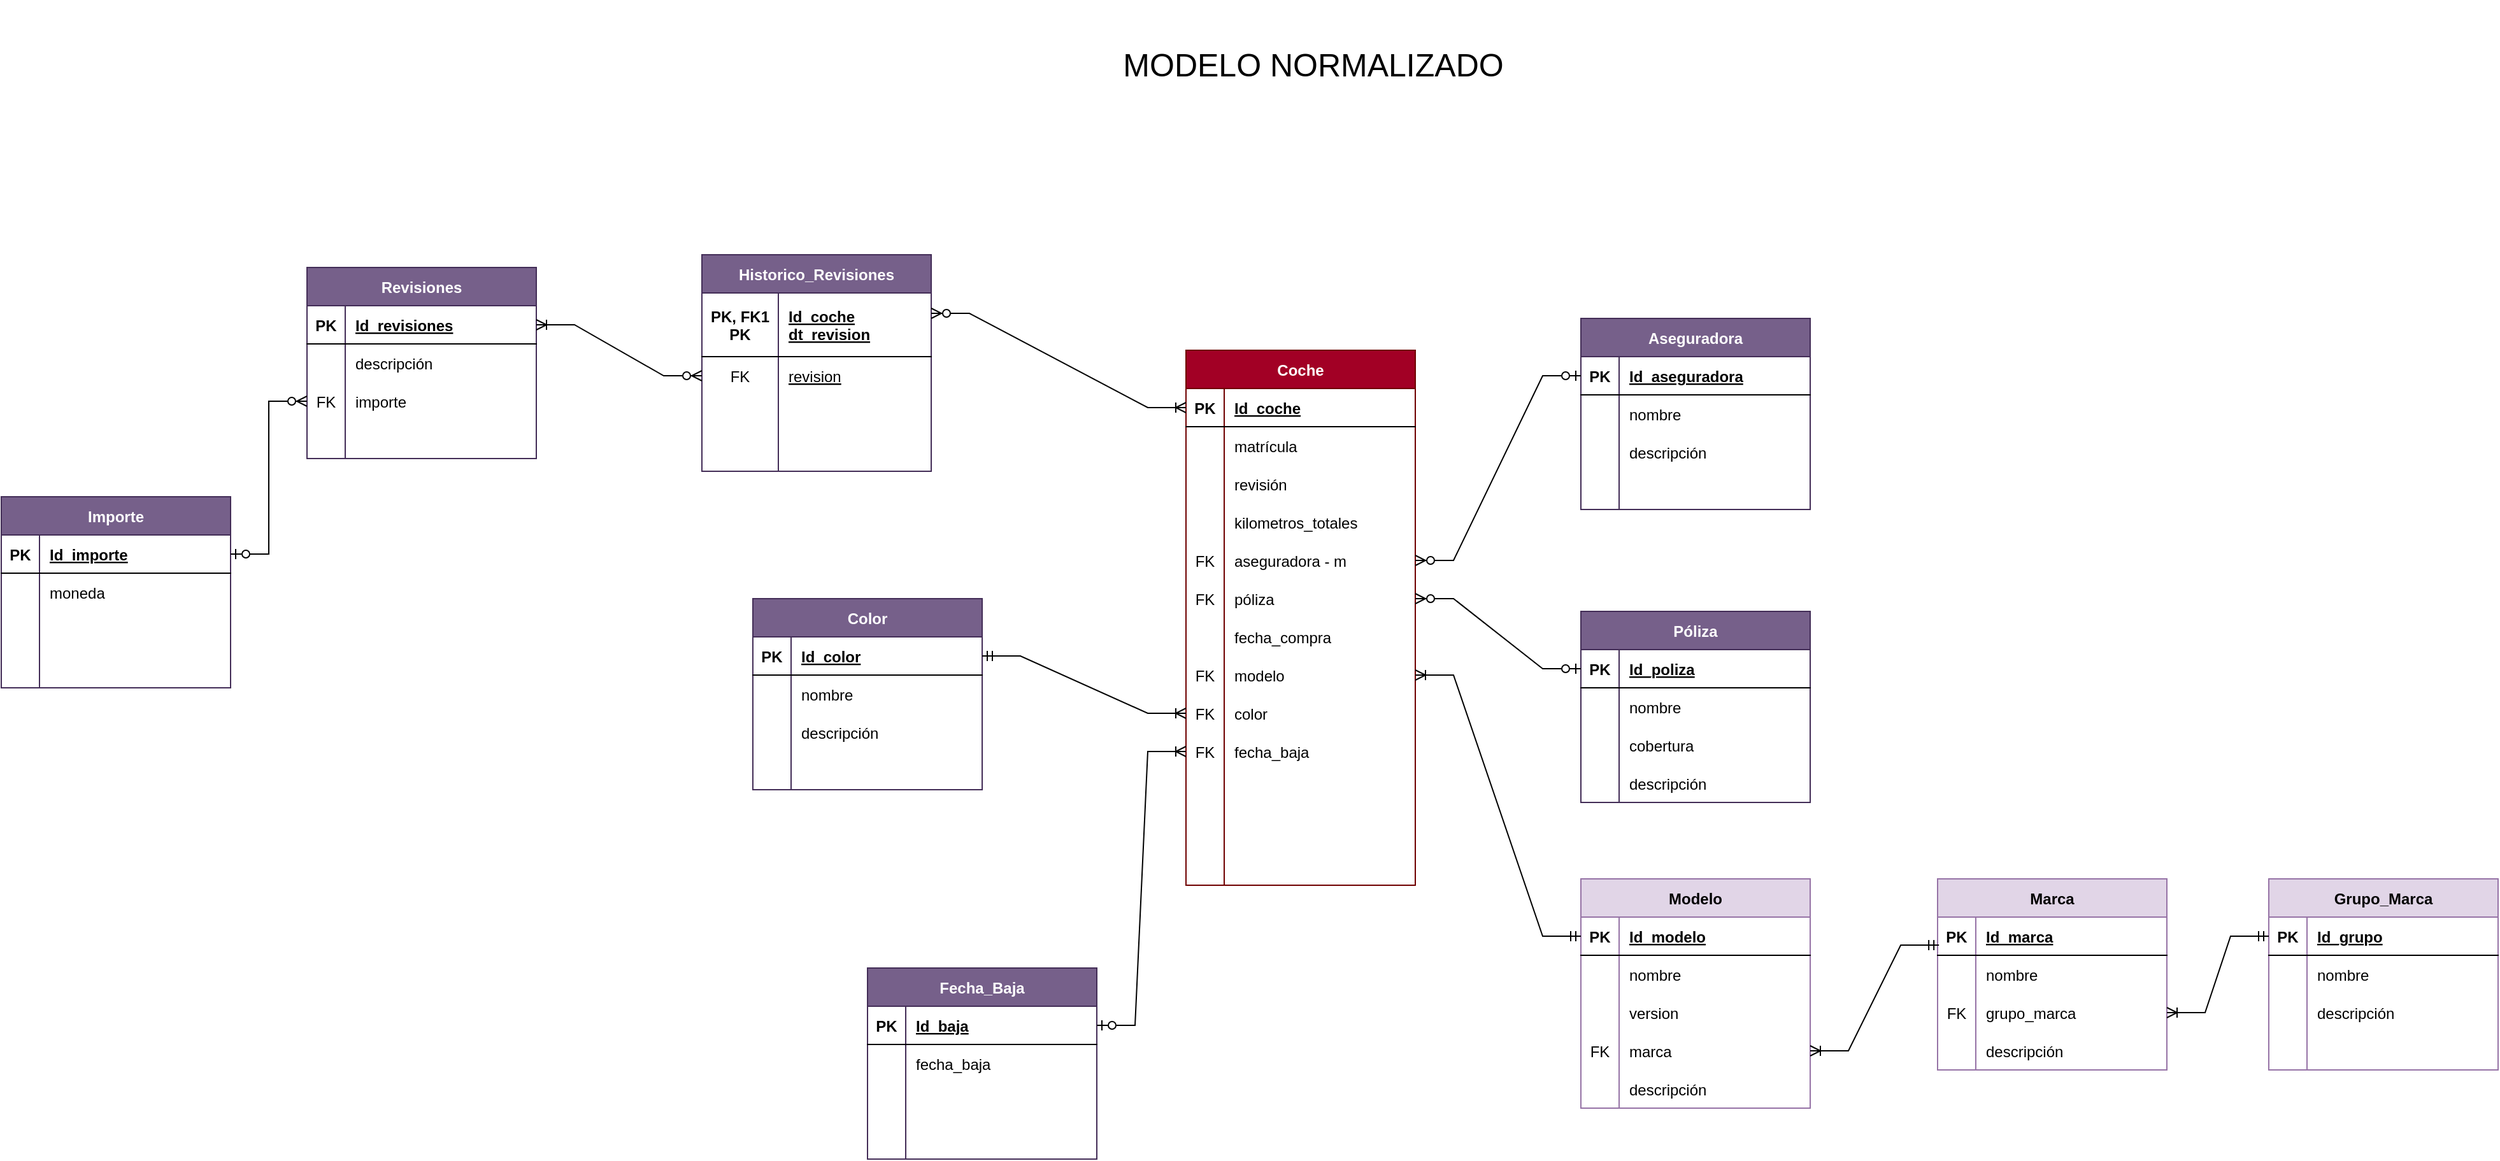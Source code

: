 <mxfile version="20.8.10" type="device" pages="2"><diagram name="Página-1" id="Ttzqd0KKQvtKkeC0jYuQ"><mxGraphModel dx="1594" dy="1924" grid="1" gridSize="10" guides="1" tooltips="1" connect="1" arrows="1" fold="1" page="1" pageScale="1" pageWidth="827" pageHeight="1169" math="0" shadow="0"><root><mxCell id="0"/><mxCell id="1" parent="0"/><mxCell id="eemQWRP7Z3--IXU_xwRp-30" value="Coche" style="shape=table;startSize=30;container=1;collapsible=1;childLayout=tableLayout;fixedRows=1;rowLines=0;fontStyle=1;align=center;resizeLast=1;fillColor=#a20025;fontColor=#ffffff;strokeColor=#6F0000;" parent="1" vertex="1"><mxGeometry x="410" y="165" width="180" height="420" as="geometry"/></mxCell><mxCell id="eemQWRP7Z3--IXU_xwRp-31" value="" style="shape=tableRow;horizontal=0;startSize=0;swimlaneHead=0;swimlaneBody=0;fillColor=none;collapsible=0;dropTarget=0;points=[[0,0.5],[1,0.5]];portConstraint=eastwest;top=0;left=0;right=0;bottom=1;" parent="eemQWRP7Z3--IXU_xwRp-30" vertex="1"><mxGeometry y="30" width="180" height="30" as="geometry"/></mxCell><mxCell id="eemQWRP7Z3--IXU_xwRp-32" value="PK" style="shape=partialRectangle;connectable=0;fillColor=none;top=0;left=0;bottom=0;right=0;fontStyle=1;overflow=hidden;" parent="eemQWRP7Z3--IXU_xwRp-31" vertex="1"><mxGeometry width="30" height="30" as="geometry"><mxRectangle width="30" height="30" as="alternateBounds"/></mxGeometry></mxCell><mxCell id="eemQWRP7Z3--IXU_xwRp-33" value="Id_coche" style="shape=partialRectangle;connectable=0;fillColor=none;top=0;left=0;bottom=0;right=0;align=left;spacingLeft=6;fontStyle=5;overflow=hidden;" parent="eemQWRP7Z3--IXU_xwRp-31" vertex="1"><mxGeometry x="30" width="150" height="30" as="geometry"><mxRectangle width="150" height="30" as="alternateBounds"/></mxGeometry></mxCell><mxCell id="eemQWRP7Z3--IXU_xwRp-34" value="" style="shape=tableRow;horizontal=0;startSize=0;swimlaneHead=0;swimlaneBody=0;fillColor=none;collapsible=0;dropTarget=0;points=[[0,0.5],[1,0.5]];portConstraint=eastwest;top=0;left=0;right=0;bottom=0;" parent="eemQWRP7Z3--IXU_xwRp-30" vertex="1"><mxGeometry y="60" width="180" height="30" as="geometry"/></mxCell><mxCell id="eemQWRP7Z3--IXU_xwRp-35" value="" style="shape=partialRectangle;connectable=0;fillColor=none;top=0;left=0;bottom=0;right=0;editable=1;overflow=hidden;" parent="eemQWRP7Z3--IXU_xwRp-34" vertex="1"><mxGeometry width="30" height="30" as="geometry"><mxRectangle width="30" height="30" as="alternateBounds"/></mxGeometry></mxCell><mxCell id="eemQWRP7Z3--IXU_xwRp-36" value="matrícula" style="shape=partialRectangle;connectable=0;fillColor=none;top=0;left=0;bottom=0;right=0;align=left;spacingLeft=6;overflow=hidden;" parent="eemQWRP7Z3--IXU_xwRp-34" vertex="1"><mxGeometry x="30" width="150" height="30" as="geometry"><mxRectangle width="150" height="30" as="alternateBounds"/></mxGeometry></mxCell><mxCell id="eemQWRP7Z3--IXU_xwRp-37" value="" style="shape=tableRow;horizontal=0;startSize=0;swimlaneHead=0;swimlaneBody=0;fillColor=none;collapsible=0;dropTarget=0;points=[[0,0.5],[1,0.5]];portConstraint=eastwest;top=0;left=0;right=0;bottom=0;" parent="eemQWRP7Z3--IXU_xwRp-30" vertex="1"><mxGeometry y="90" width="180" height="30" as="geometry"/></mxCell><mxCell id="eemQWRP7Z3--IXU_xwRp-38" value="" style="shape=partialRectangle;connectable=0;fillColor=none;top=0;left=0;bottom=0;right=0;editable=1;overflow=hidden;fontStyle=1" parent="eemQWRP7Z3--IXU_xwRp-37" vertex="1"><mxGeometry width="30" height="30" as="geometry"><mxRectangle width="30" height="30" as="alternateBounds"/></mxGeometry></mxCell><mxCell id="eemQWRP7Z3--IXU_xwRp-39" value="revisión  " style="shape=partialRectangle;connectable=0;fillColor=none;top=0;left=0;bottom=0;right=0;align=left;spacingLeft=6;overflow=hidden;" parent="eemQWRP7Z3--IXU_xwRp-37" vertex="1"><mxGeometry x="30" width="150" height="30" as="geometry"><mxRectangle width="150" height="30" as="alternateBounds"/></mxGeometry></mxCell><mxCell id="eemQWRP7Z3--IXU_xwRp-40" value="" style="shape=tableRow;horizontal=0;startSize=0;swimlaneHead=0;swimlaneBody=0;fillColor=none;collapsible=0;dropTarget=0;points=[[0,0.5],[1,0.5]];portConstraint=eastwest;top=0;left=0;right=0;bottom=0;" parent="eemQWRP7Z3--IXU_xwRp-30" vertex="1"><mxGeometry y="120" width="180" height="30" as="geometry"/></mxCell><mxCell id="eemQWRP7Z3--IXU_xwRp-41" value="" style="shape=partialRectangle;connectable=0;fillColor=none;top=0;left=0;bottom=0;right=0;editable=1;overflow=hidden;" parent="eemQWRP7Z3--IXU_xwRp-40" vertex="1"><mxGeometry width="30" height="30" as="geometry"><mxRectangle width="30" height="30" as="alternateBounds"/></mxGeometry></mxCell><mxCell id="eemQWRP7Z3--IXU_xwRp-42" value="kilometros_totales" style="shape=partialRectangle;connectable=0;fillColor=none;top=0;left=0;bottom=0;right=0;align=left;spacingLeft=6;overflow=hidden;" parent="eemQWRP7Z3--IXU_xwRp-40" vertex="1"><mxGeometry x="30" width="150" height="30" as="geometry"><mxRectangle width="150" height="30" as="alternateBounds"/></mxGeometry></mxCell><mxCell id="eemQWRP7Z3--IXU_xwRp-43" value="" style="shape=tableRow;horizontal=0;startSize=0;swimlaneHead=0;swimlaneBody=0;fillColor=none;collapsible=0;dropTarget=0;points=[[0,0.5],[1,0.5]];portConstraint=eastwest;top=0;left=0;right=0;bottom=0;" parent="eemQWRP7Z3--IXU_xwRp-30" vertex="1"><mxGeometry y="150" width="180" height="30" as="geometry"/></mxCell><mxCell id="eemQWRP7Z3--IXU_xwRp-44" value="FK" style="shape=partialRectangle;connectable=0;fillColor=none;top=0;left=0;bottom=0;right=0;editable=1;overflow=hidden;" parent="eemQWRP7Z3--IXU_xwRp-43" vertex="1"><mxGeometry width="30" height="30" as="geometry"><mxRectangle width="30" height="30" as="alternateBounds"/></mxGeometry></mxCell><mxCell id="eemQWRP7Z3--IXU_xwRp-45" value="aseguradora - m" style="shape=partialRectangle;connectable=0;fillColor=none;top=0;left=0;bottom=0;right=0;align=left;spacingLeft=6;overflow=hidden;" parent="eemQWRP7Z3--IXU_xwRp-43" vertex="1"><mxGeometry x="30" width="150" height="30" as="geometry"><mxRectangle width="150" height="30" as="alternateBounds"/></mxGeometry></mxCell><mxCell id="eemQWRP7Z3--IXU_xwRp-46" value="" style="shape=tableRow;horizontal=0;startSize=0;swimlaneHead=0;swimlaneBody=0;fillColor=none;collapsible=0;dropTarget=0;points=[[0,0.5],[1,0.5]];portConstraint=eastwest;top=0;left=0;right=0;bottom=0;" parent="eemQWRP7Z3--IXU_xwRp-30" vertex="1"><mxGeometry y="180" width="180" height="30" as="geometry"/></mxCell><mxCell id="eemQWRP7Z3--IXU_xwRp-47" value="FK" style="shape=partialRectangle;connectable=0;fillColor=none;top=0;left=0;bottom=0;right=0;editable=1;overflow=hidden;" parent="eemQWRP7Z3--IXU_xwRp-46" vertex="1"><mxGeometry width="30" height="30" as="geometry"><mxRectangle width="30" height="30" as="alternateBounds"/></mxGeometry></mxCell><mxCell id="eemQWRP7Z3--IXU_xwRp-48" value="póliza  " style="shape=partialRectangle;connectable=0;fillColor=none;top=0;left=0;bottom=0;right=0;align=left;spacingLeft=6;overflow=hidden;" parent="eemQWRP7Z3--IXU_xwRp-46" vertex="1"><mxGeometry x="30" width="150" height="30" as="geometry"><mxRectangle width="150" height="30" as="alternateBounds"/></mxGeometry></mxCell><mxCell id="eemQWRP7Z3--IXU_xwRp-49" value="" style="shape=tableRow;horizontal=0;startSize=0;swimlaneHead=0;swimlaneBody=0;fillColor=none;collapsible=0;dropTarget=0;points=[[0,0.5],[1,0.5]];portConstraint=eastwest;top=0;left=0;right=0;bottom=0;" parent="eemQWRP7Z3--IXU_xwRp-30" vertex="1"><mxGeometry y="210" width="180" height="30" as="geometry"/></mxCell><mxCell id="eemQWRP7Z3--IXU_xwRp-50" value="" style="shape=partialRectangle;connectable=0;fillColor=none;top=0;left=0;bottom=0;right=0;editable=1;overflow=hidden;" parent="eemQWRP7Z3--IXU_xwRp-49" vertex="1"><mxGeometry width="30" height="30" as="geometry"><mxRectangle width="30" height="30" as="alternateBounds"/></mxGeometry></mxCell><mxCell id="eemQWRP7Z3--IXU_xwRp-51" value="fecha_compra" style="shape=partialRectangle;connectable=0;fillColor=none;top=0;left=0;bottom=0;right=0;align=left;spacingLeft=6;overflow=hidden;" parent="eemQWRP7Z3--IXU_xwRp-49" vertex="1"><mxGeometry x="30" width="150" height="30" as="geometry"><mxRectangle width="150" height="30" as="alternateBounds"/></mxGeometry></mxCell><mxCell id="eemQWRP7Z3--IXU_xwRp-52" value="" style="shape=tableRow;horizontal=0;startSize=0;swimlaneHead=0;swimlaneBody=0;fillColor=none;collapsible=0;dropTarget=0;points=[[0,0.5],[1,0.5]];portConstraint=eastwest;top=0;left=0;right=0;bottom=0;" parent="eemQWRP7Z3--IXU_xwRp-30" vertex="1"><mxGeometry y="240" width="180" height="30" as="geometry"/></mxCell><mxCell id="eemQWRP7Z3--IXU_xwRp-53" value="FK" style="shape=partialRectangle;connectable=0;fillColor=none;top=0;left=0;bottom=0;right=0;editable=1;overflow=hidden;" parent="eemQWRP7Z3--IXU_xwRp-52" vertex="1"><mxGeometry width="30" height="30" as="geometry"><mxRectangle width="30" height="30" as="alternateBounds"/></mxGeometry></mxCell><mxCell id="eemQWRP7Z3--IXU_xwRp-54" value="modelo " style="shape=partialRectangle;connectable=0;fillColor=none;top=0;left=0;bottom=0;right=0;align=left;spacingLeft=6;overflow=hidden;" parent="eemQWRP7Z3--IXU_xwRp-52" vertex="1"><mxGeometry x="30" width="150" height="30" as="geometry"><mxRectangle width="150" height="30" as="alternateBounds"/></mxGeometry></mxCell><mxCell id="eemQWRP7Z3--IXU_xwRp-61" value="" style="shape=tableRow;horizontal=0;startSize=0;swimlaneHead=0;swimlaneBody=0;fillColor=none;collapsible=0;dropTarget=0;points=[[0,0.5],[1,0.5]];portConstraint=eastwest;top=0;left=0;right=0;bottom=0;" parent="eemQWRP7Z3--IXU_xwRp-30" vertex="1"><mxGeometry y="270" width="180" height="30" as="geometry"/></mxCell><mxCell id="eemQWRP7Z3--IXU_xwRp-62" value="FK" style="shape=partialRectangle;connectable=0;fillColor=none;top=0;left=0;bottom=0;right=0;editable=1;overflow=hidden;" parent="eemQWRP7Z3--IXU_xwRp-61" vertex="1"><mxGeometry width="30" height="30" as="geometry"><mxRectangle width="30" height="30" as="alternateBounds"/></mxGeometry></mxCell><mxCell id="eemQWRP7Z3--IXU_xwRp-63" value="color" style="shape=partialRectangle;connectable=0;fillColor=none;top=0;left=0;bottom=0;right=0;align=left;spacingLeft=6;overflow=hidden;" parent="eemQWRP7Z3--IXU_xwRp-61" vertex="1"><mxGeometry x="30" width="150" height="30" as="geometry"><mxRectangle width="150" height="30" as="alternateBounds"/></mxGeometry></mxCell><mxCell id="eemQWRP7Z3--IXU_xwRp-64" value="" style="shape=tableRow;horizontal=0;startSize=0;swimlaneHead=0;swimlaneBody=0;fillColor=none;collapsible=0;dropTarget=0;points=[[0,0.5],[1,0.5]];portConstraint=eastwest;top=0;left=0;right=0;bottom=0;" parent="eemQWRP7Z3--IXU_xwRp-30" vertex="1"><mxGeometry y="300" width="180" height="30" as="geometry"/></mxCell><mxCell id="eemQWRP7Z3--IXU_xwRp-65" value="FK" style="shape=partialRectangle;connectable=0;fillColor=none;top=0;left=0;bottom=0;right=0;editable=1;overflow=hidden;" parent="eemQWRP7Z3--IXU_xwRp-64" vertex="1"><mxGeometry width="30" height="30" as="geometry"><mxRectangle width="30" height="30" as="alternateBounds"/></mxGeometry></mxCell><mxCell id="eemQWRP7Z3--IXU_xwRp-66" value="fecha_baja " style="shape=partialRectangle;connectable=0;fillColor=none;top=0;left=0;bottom=0;right=0;align=left;spacingLeft=6;overflow=hidden;" parent="eemQWRP7Z3--IXU_xwRp-64" vertex="1"><mxGeometry x="30" width="150" height="30" as="geometry"><mxRectangle width="150" height="30" as="alternateBounds"/></mxGeometry></mxCell><mxCell id="eemQWRP7Z3--IXU_xwRp-58" value="" style="shape=tableRow;horizontal=0;startSize=0;swimlaneHead=0;swimlaneBody=0;fillColor=none;collapsible=0;dropTarget=0;points=[[0,0.5],[1,0.5]];portConstraint=eastwest;top=0;left=0;right=0;bottom=0;" parent="eemQWRP7Z3--IXU_xwRp-30" vertex="1"><mxGeometry y="330" width="180" height="30" as="geometry"/></mxCell><mxCell id="eemQWRP7Z3--IXU_xwRp-59" value="" style="shape=partialRectangle;connectable=0;fillColor=none;top=0;left=0;bottom=0;right=0;editable=1;overflow=hidden;" parent="eemQWRP7Z3--IXU_xwRp-58" vertex="1"><mxGeometry width="30" height="30" as="geometry"><mxRectangle width="30" height="30" as="alternateBounds"/></mxGeometry></mxCell><mxCell id="eemQWRP7Z3--IXU_xwRp-60" value="" style="shape=partialRectangle;connectable=0;fillColor=none;top=0;left=0;bottom=0;right=0;align=left;spacingLeft=6;overflow=hidden;" parent="eemQWRP7Z3--IXU_xwRp-58" vertex="1"><mxGeometry x="30" width="150" height="30" as="geometry"><mxRectangle width="150" height="30" as="alternateBounds"/></mxGeometry></mxCell><mxCell id="eemQWRP7Z3--IXU_xwRp-67" value="" style="shape=tableRow;horizontal=0;startSize=0;swimlaneHead=0;swimlaneBody=0;fillColor=none;collapsible=0;dropTarget=0;points=[[0,0.5],[1,0.5]];portConstraint=eastwest;top=0;left=0;right=0;bottom=0;" parent="eemQWRP7Z3--IXU_xwRp-30" vertex="1"><mxGeometry y="360" width="180" height="30" as="geometry"/></mxCell><mxCell id="eemQWRP7Z3--IXU_xwRp-68" value="" style="shape=partialRectangle;connectable=0;fillColor=none;top=0;left=0;bottom=0;right=0;editable=1;overflow=hidden;" parent="eemQWRP7Z3--IXU_xwRp-67" vertex="1"><mxGeometry width="30" height="30" as="geometry"><mxRectangle width="30" height="30" as="alternateBounds"/></mxGeometry></mxCell><mxCell id="eemQWRP7Z3--IXU_xwRp-69" value="" style="shape=partialRectangle;connectable=0;fillColor=none;top=0;left=0;bottom=0;right=0;align=left;spacingLeft=6;overflow=hidden;" parent="eemQWRP7Z3--IXU_xwRp-67" vertex="1"><mxGeometry x="30" width="150" height="30" as="geometry"><mxRectangle width="150" height="30" as="alternateBounds"/></mxGeometry></mxCell><mxCell id="eemQWRP7Z3--IXU_xwRp-70" value="" style="shape=tableRow;horizontal=0;startSize=0;swimlaneHead=0;swimlaneBody=0;fillColor=none;collapsible=0;dropTarget=0;points=[[0,0.5],[1,0.5]];portConstraint=eastwest;top=0;left=0;right=0;bottom=0;" parent="eemQWRP7Z3--IXU_xwRp-30" vertex="1"><mxGeometry y="390" width="180" height="30" as="geometry"/></mxCell><mxCell id="eemQWRP7Z3--IXU_xwRp-71" value="" style="shape=partialRectangle;connectable=0;fillColor=none;top=0;left=0;bottom=0;right=0;editable=1;overflow=hidden;" parent="eemQWRP7Z3--IXU_xwRp-70" vertex="1"><mxGeometry width="30" height="30" as="geometry"><mxRectangle width="30" height="30" as="alternateBounds"/></mxGeometry></mxCell><mxCell id="eemQWRP7Z3--IXU_xwRp-72" value="" style="shape=partialRectangle;connectable=0;fillColor=none;top=0;left=0;bottom=0;right=0;align=left;spacingLeft=6;overflow=hidden;" parent="eemQWRP7Z3--IXU_xwRp-70" vertex="1"><mxGeometry x="30" width="150" height="30" as="geometry"><mxRectangle width="150" height="30" as="alternateBounds"/></mxGeometry></mxCell><mxCell id="eemQWRP7Z3--IXU_xwRp-73" value="Aseguradora" style="shape=table;startSize=30;container=1;collapsible=1;childLayout=tableLayout;fixedRows=1;rowLines=0;fontStyle=1;align=center;resizeLast=1;fillColor=#76608a;fontColor=#ffffff;strokeColor=#432D57;" parent="1" vertex="1"><mxGeometry x="720" y="140" width="180" height="150" as="geometry"/></mxCell><mxCell id="eemQWRP7Z3--IXU_xwRp-74" value="" style="shape=tableRow;horizontal=0;startSize=0;swimlaneHead=0;swimlaneBody=0;fillColor=none;collapsible=0;dropTarget=0;points=[[0,0.5],[1,0.5]];portConstraint=eastwest;top=0;left=0;right=0;bottom=1;" parent="eemQWRP7Z3--IXU_xwRp-73" vertex="1"><mxGeometry y="30" width="180" height="30" as="geometry"/></mxCell><mxCell id="eemQWRP7Z3--IXU_xwRp-75" value="PK" style="shape=partialRectangle;connectable=0;fillColor=none;top=0;left=0;bottom=0;right=0;fontStyle=1;overflow=hidden;" parent="eemQWRP7Z3--IXU_xwRp-74" vertex="1"><mxGeometry width="30" height="30" as="geometry"><mxRectangle width="30" height="30" as="alternateBounds"/></mxGeometry></mxCell><mxCell id="eemQWRP7Z3--IXU_xwRp-76" value="Id_aseguradora" style="shape=partialRectangle;connectable=0;fillColor=none;top=0;left=0;bottom=0;right=0;align=left;spacingLeft=6;fontStyle=5;overflow=hidden;" parent="eemQWRP7Z3--IXU_xwRp-74" vertex="1"><mxGeometry x="30" width="150" height="30" as="geometry"><mxRectangle width="150" height="30" as="alternateBounds"/></mxGeometry></mxCell><mxCell id="eemQWRP7Z3--IXU_xwRp-77" value="" style="shape=tableRow;horizontal=0;startSize=0;swimlaneHead=0;swimlaneBody=0;fillColor=none;collapsible=0;dropTarget=0;points=[[0,0.5],[1,0.5]];portConstraint=eastwest;top=0;left=0;right=0;bottom=0;" parent="eemQWRP7Z3--IXU_xwRp-73" vertex="1"><mxGeometry y="60" width="180" height="30" as="geometry"/></mxCell><mxCell id="eemQWRP7Z3--IXU_xwRp-78" value="" style="shape=partialRectangle;connectable=0;fillColor=none;top=0;left=0;bottom=0;right=0;editable=1;overflow=hidden;" parent="eemQWRP7Z3--IXU_xwRp-77" vertex="1"><mxGeometry width="30" height="30" as="geometry"><mxRectangle width="30" height="30" as="alternateBounds"/></mxGeometry></mxCell><mxCell id="eemQWRP7Z3--IXU_xwRp-79" value="nombre" style="shape=partialRectangle;connectable=0;fillColor=none;top=0;left=0;bottom=0;right=0;align=left;spacingLeft=6;overflow=hidden;" parent="eemQWRP7Z3--IXU_xwRp-77" vertex="1"><mxGeometry x="30" width="150" height="30" as="geometry"><mxRectangle width="150" height="30" as="alternateBounds"/></mxGeometry></mxCell><mxCell id="eemQWRP7Z3--IXU_xwRp-80" value="" style="shape=tableRow;horizontal=0;startSize=0;swimlaneHead=0;swimlaneBody=0;fillColor=none;collapsible=0;dropTarget=0;points=[[0,0.5],[1,0.5]];portConstraint=eastwest;top=0;left=0;right=0;bottom=0;" parent="eemQWRP7Z3--IXU_xwRp-73" vertex="1"><mxGeometry y="90" width="180" height="30" as="geometry"/></mxCell><mxCell id="eemQWRP7Z3--IXU_xwRp-81" value="" style="shape=partialRectangle;connectable=0;fillColor=none;top=0;left=0;bottom=0;right=0;editable=1;overflow=hidden;" parent="eemQWRP7Z3--IXU_xwRp-80" vertex="1"><mxGeometry width="30" height="30" as="geometry"><mxRectangle width="30" height="30" as="alternateBounds"/></mxGeometry></mxCell><mxCell id="eemQWRP7Z3--IXU_xwRp-82" value="descripción" style="shape=partialRectangle;connectable=0;fillColor=none;top=0;left=0;bottom=0;right=0;align=left;spacingLeft=6;overflow=hidden;" parent="eemQWRP7Z3--IXU_xwRp-80" vertex="1"><mxGeometry x="30" width="150" height="30" as="geometry"><mxRectangle width="150" height="30" as="alternateBounds"/></mxGeometry></mxCell><mxCell id="eemQWRP7Z3--IXU_xwRp-83" value="" style="shape=tableRow;horizontal=0;startSize=0;swimlaneHead=0;swimlaneBody=0;fillColor=none;collapsible=0;dropTarget=0;points=[[0,0.5],[1,0.5]];portConstraint=eastwest;top=0;left=0;right=0;bottom=0;" parent="eemQWRP7Z3--IXU_xwRp-73" vertex="1"><mxGeometry y="120" width="180" height="30" as="geometry"/></mxCell><mxCell id="eemQWRP7Z3--IXU_xwRp-84" value="" style="shape=partialRectangle;connectable=0;fillColor=none;top=0;left=0;bottom=0;right=0;editable=1;overflow=hidden;" parent="eemQWRP7Z3--IXU_xwRp-83" vertex="1"><mxGeometry width="30" height="30" as="geometry"><mxRectangle width="30" height="30" as="alternateBounds"/></mxGeometry></mxCell><mxCell id="eemQWRP7Z3--IXU_xwRp-85" value="" style="shape=partialRectangle;connectable=0;fillColor=none;top=0;left=0;bottom=0;right=0;align=left;spacingLeft=6;overflow=hidden;" parent="eemQWRP7Z3--IXU_xwRp-83" vertex="1"><mxGeometry x="30" width="150" height="30" as="geometry"><mxRectangle width="150" height="30" as="alternateBounds"/></mxGeometry></mxCell><mxCell id="eemQWRP7Z3--IXU_xwRp-87" value="Póliza" style="shape=table;startSize=30;container=1;collapsible=1;childLayout=tableLayout;fixedRows=1;rowLines=0;fontStyle=1;align=center;resizeLast=1;fillColor=#76608a;fontColor=#ffffff;strokeColor=#432D57;" parent="1" vertex="1"><mxGeometry x="720" y="370" width="180" height="150" as="geometry"/></mxCell><mxCell id="eemQWRP7Z3--IXU_xwRp-88" value="" style="shape=tableRow;horizontal=0;startSize=0;swimlaneHead=0;swimlaneBody=0;fillColor=none;collapsible=0;dropTarget=0;points=[[0,0.5],[1,0.5]];portConstraint=eastwest;top=0;left=0;right=0;bottom=1;" parent="eemQWRP7Z3--IXU_xwRp-87" vertex="1"><mxGeometry y="30" width="180" height="30" as="geometry"/></mxCell><mxCell id="eemQWRP7Z3--IXU_xwRp-89" value="PK" style="shape=partialRectangle;connectable=0;fillColor=none;top=0;left=0;bottom=0;right=0;fontStyle=1;overflow=hidden;" parent="eemQWRP7Z3--IXU_xwRp-88" vertex="1"><mxGeometry width="30" height="30" as="geometry"><mxRectangle width="30" height="30" as="alternateBounds"/></mxGeometry></mxCell><mxCell id="eemQWRP7Z3--IXU_xwRp-90" value="Id_poliza" style="shape=partialRectangle;connectable=0;fillColor=none;top=0;left=0;bottom=0;right=0;align=left;spacingLeft=6;fontStyle=5;overflow=hidden;" parent="eemQWRP7Z3--IXU_xwRp-88" vertex="1"><mxGeometry x="30" width="150" height="30" as="geometry"><mxRectangle width="150" height="30" as="alternateBounds"/></mxGeometry></mxCell><mxCell id="eemQWRP7Z3--IXU_xwRp-91" value="" style="shape=tableRow;horizontal=0;startSize=0;swimlaneHead=0;swimlaneBody=0;fillColor=none;collapsible=0;dropTarget=0;points=[[0,0.5],[1,0.5]];portConstraint=eastwest;top=0;left=0;right=0;bottom=0;" parent="eemQWRP7Z3--IXU_xwRp-87" vertex="1"><mxGeometry y="60" width="180" height="30" as="geometry"/></mxCell><mxCell id="eemQWRP7Z3--IXU_xwRp-92" value="" style="shape=partialRectangle;connectable=0;fillColor=none;top=0;left=0;bottom=0;right=0;editable=1;overflow=hidden;" parent="eemQWRP7Z3--IXU_xwRp-91" vertex="1"><mxGeometry width="30" height="30" as="geometry"><mxRectangle width="30" height="30" as="alternateBounds"/></mxGeometry></mxCell><mxCell id="eemQWRP7Z3--IXU_xwRp-93" value="nombre" style="shape=partialRectangle;connectable=0;fillColor=none;top=0;left=0;bottom=0;right=0;align=left;spacingLeft=6;overflow=hidden;" parent="eemQWRP7Z3--IXU_xwRp-91" vertex="1"><mxGeometry x="30" width="150" height="30" as="geometry"><mxRectangle width="150" height="30" as="alternateBounds"/></mxGeometry></mxCell><mxCell id="eemQWRP7Z3--IXU_xwRp-94" value="" style="shape=tableRow;horizontal=0;startSize=0;swimlaneHead=0;swimlaneBody=0;fillColor=none;collapsible=0;dropTarget=0;points=[[0,0.5],[1,0.5]];portConstraint=eastwest;top=0;left=0;right=0;bottom=0;" parent="eemQWRP7Z3--IXU_xwRp-87" vertex="1"><mxGeometry y="90" width="180" height="30" as="geometry"/></mxCell><mxCell id="eemQWRP7Z3--IXU_xwRp-95" value="" style="shape=partialRectangle;connectable=0;fillColor=none;top=0;left=0;bottom=0;right=0;editable=1;overflow=hidden;" parent="eemQWRP7Z3--IXU_xwRp-94" vertex="1"><mxGeometry width="30" height="30" as="geometry"><mxRectangle width="30" height="30" as="alternateBounds"/></mxGeometry></mxCell><mxCell id="eemQWRP7Z3--IXU_xwRp-96" value="cobertura" style="shape=partialRectangle;connectable=0;fillColor=none;top=0;left=0;bottom=0;right=0;align=left;spacingLeft=6;overflow=hidden;" parent="eemQWRP7Z3--IXU_xwRp-94" vertex="1"><mxGeometry x="30" width="150" height="30" as="geometry"><mxRectangle width="150" height="30" as="alternateBounds"/></mxGeometry></mxCell><mxCell id="eemQWRP7Z3--IXU_xwRp-97" value="" style="shape=tableRow;horizontal=0;startSize=0;swimlaneHead=0;swimlaneBody=0;fillColor=none;collapsible=0;dropTarget=0;points=[[0,0.5],[1,0.5]];portConstraint=eastwest;top=0;left=0;right=0;bottom=0;" parent="eemQWRP7Z3--IXU_xwRp-87" vertex="1"><mxGeometry y="120" width="180" height="30" as="geometry"/></mxCell><mxCell id="eemQWRP7Z3--IXU_xwRp-98" value="" style="shape=partialRectangle;connectable=0;fillColor=none;top=0;left=0;bottom=0;right=0;editable=1;overflow=hidden;" parent="eemQWRP7Z3--IXU_xwRp-97" vertex="1"><mxGeometry width="30" height="30" as="geometry"><mxRectangle width="30" height="30" as="alternateBounds"/></mxGeometry></mxCell><mxCell id="eemQWRP7Z3--IXU_xwRp-99" value="descripción" style="shape=partialRectangle;connectable=0;fillColor=none;top=0;left=0;bottom=0;right=0;align=left;spacingLeft=6;overflow=hidden;" parent="eemQWRP7Z3--IXU_xwRp-97" vertex="1"><mxGeometry x="30" width="150" height="30" as="geometry"><mxRectangle width="150" height="30" as="alternateBounds"/></mxGeometry></mxCell><mxCell id="eemQWRP7Z3--IXU_xwRp-101" value="Modelo" style="shape=table;startSize=30;container=1;collapsible=1;childLayout=tableLayout;fixedRows=1;rowLines=0;fontStyle=1;align=center;resizeLast=1;fillColor=#e1d5e7;strokeColor=#9673a6;" parent="1" vertex="1"><mxGeometry x="720" y="580" width="180" height="180" as="geometry"/></mxCell><mxCell id="eemQWRP7Z3--IXU_xwRp-102" value="" style="shape=tableRow;horizontal=0;startSize=0;swimlaneHead=0;swimlaneBody=0;fillColor=none;collapsible=0;dropTarget=0;points=[[0,0.5],[1,0.5]];portConstraint=eastwest;top=0;left=0;right=0;bottom=1;" parent="eemQWRP7Z3--IXU_xwRp-101" vertex="1"><mxGeometry y="30" width="180" height="30" as="geometry"/></mxCell><mxCell id="eemQWRP7Z3--IXU_xwRp-103" value="PK" style="shape=partialRectangle;connectable=0;fillColor=none;top=0;left=0;bottom=0;right=0;fontStyle=1;overflow=hidden;" parent="eemQWRP7Z3--IXU_xwRp-102" vertex="1"><mxGeometry width="30" height="30" as="geometry"><mxRectangle width="30" height="30" as="alternateBounds"/></mxGeometry></mxCell><mxCell id="eemQWRP7Z3--IXU_xwRp-104" value="Id_modelo" style="shape=partialRectangle;connectable=0;fillColor=none;top=0;left=0;bottom=0;right=0;align=left;spacingLeft=6;fontStyle=5;overflow=hidden;" parent="eemQWRP7Z3--IXU_xwRp-102" vertex="1"><mxGeometry x="30" width="150" height="30" as="geometry"><mxRectangle width="150" height="30" as="alternateBounds"/></mxGeometry></mxCell><mxCell id="eemQWRP7Z3--IXU_xwRp-105" value="" style="shape=tableRow;horizontal=0;startSize=0;swimlaneHead=0;swimlaneBody=0;fillColor=none;collapsible=0;dropTarget=0;points=[[0,0.5],[1,0.5]];portConstraint=eastwest;top=0;left=0;right=0;bottom=0;" parent="eemQWRP7Z3--IXU_xwRp-101" vertex="1"><mxGeometry y="60" width="180" height="30" as="geometry"/></mxCell><mxCell id="eemQWRP7Z3--IXU_xwRp-106" value="" style="shape=partialRectangle;connectable=0;fillColor=none;top=0;left=0;bottom=0;right=0;editable=1;overflow=hidden;" parent="eemQWRP7Z3--IXU_xwRp-105" vertex="1"><mxGeometry width="30" height="30" as="geometry"><mxRectangle width="30" height="30" as="alternateBounds"/></mxGeometry></mxCell><mxCell id="eemQWRP7Z3--IXU_xwRp-107" value="nombre" style="shape=partialRectangle;connectable=0;fillColor=none;top=0;left=0;bottom=0;right=0;align=left;spacingLeft=6;overflow=hidden;" parent="eemQWRP7Z3--IXU_xwRp-105" vertex="1"><mxGeometry x="30" width="150" height="30" as="geometry"><mxRectangle width="150" height="30" as="alternateBounds"/></mxGeometry></mxCell><mxCell id="eemQWRP7Z3--IXU_xwRp-108" value="" style="shape=tableRow;horizontal=0;startSize=0;swimlaneHead=0;swimlaneBody=0;fillColor=none;collapsible=0;dropTarget=0;points=[[0,0.5],[1,0.5]];portConstraint=eastwest;top=0;left=0;right=0;bottom=0;" parent="eemQWRP7Z3--IXU_xwRp-101" vertex="1"><mxGeometry y="90" width="180" height="30" as="geometry"/></mxCell><mxCell id="eemQWRP7Z3--IXU_xwRp-109" value="" style="shape=partialRectangle;connectable=0;fillColor=none;top=0;left=0;bottom=0;right=0;editable=1;overflow=hidden;" parent="eemQWRP7Z3--IXU_xwRp-108" vertex="1"><mxGeometry width="30" height="30" as="geometry"><mxRectangle width="30" height="30" as="alternateBounds"/></mxGeometry></mxCell><mxCell id="eemQWRP7Z3--IXU_xwRp-110" value="version" style="shape=partialRectangle;connectable=0;fillColor=none;top=0;left=0;bottom=0;right=0;align=left;spacingLeft=6;overflow=hidden;" parent="eemQWRP7Z3--IXU_xwRp-108" vertex="1"><mxGeometry x="30" width="150" height="30" as="geometry"><mxRectangle width="150" height="30" as="alternateBounds"/></mxGeometry></mxCell><mxCell id="eemQWRP7Z3--IXU_xwRp-55" value="" style="shape=tableRow;horizontal=0;startSize=0;swimlaneHead=0;swimlaneBody=0;fillColor=none;collapsible=0;dropTarget=0;points=[[0,0.5],[1,0.5]];portConstraint=eastwest;top=0;left=0;right=0;bottom=0;" parent="eemQWRP7Z3--IXU_xwRp-101" vertex="1"><mxGeometry y="120" width="180" height="30" as="geometry"/></mxCell><mxCell id="eemQWRP7Z3--IXU_xwRp-56" value="FK" style="shape=partialRectangle;connectable=0;fillColor=none;top=0;left=0;bottom=0;right=0;editable=1;overflow=hidden;" parent="eemQWRP7Z3--IXU_xwRp-55" vertex="1"><mxGeometry width="30" height="30" as="geometry"><mxRectangle width="30" height="30" as="alternateBounds"/></mxGeometry></mxCell><mxCell id="eemQWRP7Z3--IXU_xwRp-57" value="marca" style="shape=partialRectangle;connectable=0;fillColor=none;top=0;left=0;bottom=0;right=0;align=left;spacingLeft=6;overflow=hidden;" parent="eemQWRP7Z3--IXU_xwRp-55" vertex="1"><mxGeometry x="30" width="150" height="30" as="geometry"><mxRectangle width="150" height="30" as="alternateBounds"/></mxGeometry></mxCell><mxCell id="eemQWRP7Z3--IXU_xwRp-111" value="" style="shape=tableRow;horizontal=0;startSize=0;swimlaneHead=0;swimlaneBody=0;fillColor=none;collapsible=0;dropTarget=0;points=[[0,0.5],[1,0.5]];portConstraint=eastwest;top=0;left=0;right=0;bottom=0;" parent="eemQWRP7Z3--IXU_xwRp-101" vertex="1"><mxGeometry y="150" width="180" height="30" as="geometry"/></mxCell><mxCell id="eemQWRP7Z3--IXU_xwRp-112" value="" style="shape=partialRectangle;connectable=0;fillColor=none;top=0;left=0;bottom=0;right=0;editable=1;overflow=hidden;" parent="eemQWRP7Z3--IXU_xwRp-111" vertex="1"><mxGeometry width="30" height="30" as="geometry"><mxRectangle width="30" height="30" as="alternateBounds"/></mxGeometry></mxCell><mxCell id="eemQWRP7Z3--IXU_xwRp-113" value="descripción" style="shape=partialRectangle;connectable=0;fillColor=none;top=0;left=0;bottom=0;right=0;align=left;spacingLeft=6;overflow=hidden;" parent="eemQWRP7Z3--IXU_xwRp-111" vertex="1"><mxGeometry x="30" width="150" height="30" as="geometry"><mxRectangle width="150" height="30" as="alternateBounds"/></mxGeometry></mxCell><mxCell id="eemQWRP7Z3--IXU_xwRp-118" value="" style="shape=partialRectangle;connectable=0;fillColor=none;top=0;left=0;bottom=0;right=0;fontStyle=1;overflow=hidden;" parent="1" vertex="1"><mxGeometry x="380" y="500" width="30" height="30" as="geometry"><mxRectangle width="30" height="30" as="alternateBounds"/></mxGeometry></mxCell><mxCell id="eemQWRP7Z3--IXU_xwRp-119" value="Marca" style="shape=table;startSize=30;container=1;collapsible=1;childLayout=tableLayout;fixedRows=1;rowLines=0;fontStyle=1;align=center;resizeLast=1;fillColor=#e1d5e7;strokeColor=#9673a6;" parent="1" vertex="1"><mxGeometry x="1000" y="580" width="180" height="150" as="geometry"/></mxCell><mxCell id="eemQWRP7Z3--IXU_xwRp-120" value="" style="shape=tableRow;horizontal=0;startSize=0;swimlaneHead=0;swimlaneBody=0;fillColor=none;collapsible=0;dropTarget=0;points=[[0,0.5],[1,0.5]];portConstraint=eastwest;top=0;left=0;right=0;bottom=1;" parent="eemQWRP7Z3--IXU_xwRp-119" vertex="1"><mxGeometry y="30" width="180" height="30" as="geometry"/></mxCell><mxCell id="eemQWRP7Z3--IXU_xwRp-121" value="PK" style="shape=partialRectangle;connectable=0;fillColor=none;top=0;left=0;bottom=0;right=0;fontStyle=1;overflow=hidden;" parent="eemQWRP7Z3--IXU_xwRp-120" vertex="1"><mxGeometry width="30" height="30" as="geometry"><mxRectangle width="30" height="30" as="alternateBounds"/></mxGeometry></mxCell><mxCell id="eemQWRP7Z3--IXU_xwRp-122" value="Id_marca" style="shape=partialRectangle;connectable=0;fillColor=none;top=0;left=0;bottom=0;right=0;align=left;spacingLeft=6;fontStyle=5;overflow=hidden;" parent="eemQWRP7Z3--IXU_xwRp-120" vertex="1"><mxGeometry x="30" width="150" height="30" as="geometry"><mxRectangle width="150" height="30" as="alternateBounds"/></mxGeometry></mxCell><mxCell id="eemQWRP7Z3--IXU_xwRp-123" value="" style="shape=tableRow;horizontal=0;startSize=0;swimlaneHead=0;swimlaneBody=0;fillColor=none;collapsible=0;dropTarget=0;points=[[0,0.5],[1,0.5]];portConstraint=eastwest;top=0;left=0;right=0;bottom=0;" parent="eemQWRP7Z3--IXU_xwRp-119" vertex="1"><mxGeometry y="60" width="180" height="30" as="geometry"/></mxCell><mxCell id="eemQWRP7Z3--IXU_xwRp-124" value="" style="shape=partialRectangle;connectable=0;fillColor=none;top=0;left=0;bottom=0;right=0;editable=1;overflow=hidden;" parent="eemQWRP7Z3--IXU_xwRp-123" vertex="1"><mxGeometry width="30" height="30" as="geometry"><mxRectangle width="30" height="30" as="alternateBounds"/></mxGeometry></mxCell><mxCell id="eemQWRP7Z3--IXU_xwRp-125" value="nombre" style="shape=partialRectangle;connectable=0;fillColor=none;top=0;left=0;bottom=0;right=0;align=left;spacingLeft=6;overflow=hidden;" parent="eemQWRP7Z3--IXU_xwRp-123" vertex="1"><mxGeometry x="30" width="150" height="30" as="geometry"><mxRectangle width="150" height="30" as="alternateBounds"/></mxGeometry></mxCell><mxCell id="eemQWRP7Z3--IXU_xwRp-126" value="" style="shape=tableRow;horizontal=0;startSize=0;swimlaneHead=0;swimlaneBody=0;fillColor=none;collapsible=0;dropTarget=0;points=[[0,0.5],[1,0.5]];portConstraint=eastwest;top=0;left=0;right=0;bottom=0;" parent="eemQWRP7Z3--IXU_xwRp-119" vertex="1"><mxGeometry y="90" width="180" height="30" as="geometry"/></mxCell><mxCell id="eemQWRP7Z3--IXU_xwRp-127" value="FK" style="shape=partialRectangle;connectable=0;fillColor=none;top=0;left=0;bottom=0;right=0;editable=1;overflow=hidden;" parent="eemQWRP7Z3--IXU_xwRp-126" vertex="1"><mxGeometry width="30" height="30" as="geometry"><mxRectangle width="30" height="30" as="alternateBounds"/></mxGeometry></mxCell><mxCell id="eemQWRP7Z3--IXU_xwRp-128" value="grupo_marca" style="shape=partialRectangle;connectable=0;fillColor=none;top=0;left=0;bottom=0;right=0;align=left;spacingLeft=6;overflow=hidden;" parent="eemQWRP7Z3--IXU_xwRp-126" vertex="1"><mxGeometry x="30" width="150" height="30" as="geometry"><mxRectangle width="150" height="30" as="alternateBounds"/></mxGeometry></mxCell><mxCell id="eemQWRP7Z3--IXU_xwRp-129" value="" style="shape=tableRow;horizontal=0;startSize=0;swimlaneHead=0;swimlaneBody=0;fillColor=none;collapsible=0;dropTarget=0;points=[[0,0.5],[1,0.5]];portConstraint=eastwest;top=0;left=0;right=0;bottom=0;" parent="eemQWRP7Z3--IXU_xwRp-119" vertex="1"><mxGeometry y="120" width="180" height="30" as="geometry"/></mxCell><mxCell id="eemQWRP7Z3--IXU_xwRp-130" value="" style="shape=partialRectangle;connectable=0;fillColor=none;top=0;left=0;bottom=0;right=0;editable=1;overflow=hidden;" parent="eemQWRP7Z3--IXU_xwRp-129" vertex="1"><mxGeometry width="30" height="30" as="geometry"><mxRectangle width="30" height="30" as="alternateBounds"/></mxGeometry></mxCell><mxCell id="eemQWRP7Z3--IXU_xwRp-131" value="descripción" style="shape=partialRectangle;connectable=0;fillColor=none;top=0;left=0;bottom=0;right=0;align=left;spacingLeft=6;overflow=hidden;" parent="eemQWRP7Z3--IXU_xwRp-129" vertex="1"><mxGeometry x="30" width="150" height="30" as="geometry"><mxRectangle width="150" height="30" as="alternateBounds"/></mxGeometry></mxCell><mxCell id="eemQWRP7Z3--IXU_xwRp-132" value="Grupo_Marca" style="shape=table;startSize=30;container=1;collapsible=1;childLayout=tableLayout;fixedRows=1;rowLines=0;fontStyle=1;align=center;resizeLast=1;fillColor=#e1d5e7;strokeColor=#9673a6;" parent="1" vertex="1"><mxGeometry x="1260" y="580" width="180" height="150" as="geometry"/></mxCell><mxCell id="eemQWRP7Z3--IXU_xwRp-133" value="" style="shape=tableRow;horizontal=0;startSize=0;swimlaneHead=0;swimlaneBody=0;fillColor=none;collapsible=0;dropTarget=0;points=[[0,0.5],[1,0.5]];portConstraint=eastwest;top=0;left=0;right=0;bottom=1;" parent="eemQWRP7Z3--IXU_xwRp-132" vertex="1"><mxGeometry y="30" width="180" height="30" as="geometry"/></mxCell><mxCell id="eemQWRP7Z3--IXU_xwRp-134" value="PK" style="shape=partialRectangle;connectable=0;fillColor=none;top=0;left=0;bottom=0;right=0;fontStyle=1;overflow=hidden;" parent="eemQWRP7Z3--IXU_xwRp-133" vertex="1"><mxGeometry width="30" height="30" as="geometry"><mxRectangle width="30" height="30" as="alternateBounds"/></mxGeometry></mxCell><mxCell id="eemQWRP7Z3--IXU_xwRp-135" value="Id_grupo" style="shape=partialRectangle;connectable=0;fillColor=none;top=0;left=0;bottom=0;right=0;align=left;spacingLeft=6;fontStyle=5;overflow=hidden;" parent="eemQWRP7Z3--IXU_xwRp-133" vertex="1"><mxGeometry x="30" width="150" height="30" as="geometry"><mxRectangle width="150" height="30" as="alternateBounds"/></mxGeometry></mxCell><mxCell id="eemQWRP7Z3--IXU_xwRp-136" value="" style="shape=tableRow;horizontal=0;startSize=0;swimlaneHead=0;swimlaneBody=0;fillColor=none;collapsible=0;dropTarget=0;points=[[0,0.5],[1,0.5]];portConstraint=eastwest;top=0;left=0;right=0;bottom=0;" parent="eemQWRP7Z3--IXU_xwRp-132" vertex="1"><mxGeometry y="60" width="180" height="30" as="geometry"/></mxCell><mxCell id="eemQWRP7Z3--IXU_xwRp-137" value="" style="shape=partialRectangle;connectable=0;fillColor=none;top=0;left=0;bottom=0;right=0;editable=1;overflow=hidden;" parent="eemQWRP7Z3--IXU_xwRp-136" vertex="1"><mxGeometry width="30" height="30" as="geometry"><mxRectangle width="30" height="30" as="alternateBounds"/></mxGeometry></mxCell><mxCell id="eemQWRP7Z3--IXU_xwRp-138" value="nombre" style="shape=partialRectangle;connectable=0;fillColor=none;top=0;left=0;bottom=0;right=0;align=left;spacingLeft=6;overflow=hidden;" parent="eemQWRP7Z3--IXU_xwRp-136" vertex="1"><mxGeometry x="30" width="150" height="30" as="geometry"><mxRectangle width="150" height="30" as="alternateBounds"/></mxGeometry></mxCell><mxCell id="eemQWRP7Z3--IXU_xwRp-139" value="" style="shape=tableRow;horizontal=0;startSize=0;swimlaneHead=0;swimlaneBody=0;fillColor=none;collapsible=0;dropTarget=0;points=[[0,0.5],[1,0.5]];portConstraint=eastwest;top=0;left=0;right=0;bottom=0;" parent="eemQWRP7Z3--IXU_xwRp-132" vertex="1"><mxGeometry y="90" width="180" height="30" as="geometry"/></mxCell><mxCell id="eemQWRP7Z3--IXU_xwRp-140" value="" style="shape=partialRectangle;connectable=0;fillColor=none;top=0;left=0;bottom=0;right=0;editable=1;overflow=hidden;" parent="eemQWRP7Z3--IXU_xwRp-139" vertex="1"><mxGeometry width="30" height="30" as="geometry"><mxRectangle width="30" height="30" as="alternateBounds"/></mxGeometry></mxCell><mxCell id="eemQWRP7Z3--IXU_xwRp-141" value="descripción" style="shape=partialRectangle;connectable=0;fillColor=none;top=0;left=0;bottom=0;right=0;align=left;spacingLeft=6;overflow=hidden;" parent="eemQWRP7Z3--IXU_xwRp-139" vertex="1"><mxGeometry x="30" width="150" height="30" as="geometry"><mxRectangle width="150" height="30" as="alternateBounds"/></mxGeometry></mxCell><mxCell id="eemQWRP7Z3--IXU_xwRp-142" value="" style="shape=tableRow;horizontal=0;startSize=0;swimlaneHead=0;swimlaneBody=0;fillColor=none;collapsible=0;dropTarget=0;points=[[0,0.5],[1,0.5]];portConstraint=eastwest;top=0;left=0;right=0;bottom=0;" parent="eemQWRP7Z3--IXU_xwRp-132" vertex="1"><mxGeometry y="120" width="180" height="30" as="geometry"/></mxCell><mxCell id="eemQWRP7Z3--IXU_xwRp-143" value="" style="shape=partialRectangle;connectable=0;fillColor=none;top=0;left=0;bottom=0;right=0;editable=1;overflow=hidden;" parent="eemQWRP7Z3--IXU_xwRp-142" vertex="1"><mxGeometry width="30" height="30" as="geometry"><mxRectangle width="30" height="30" as="alternateBounds"/></mxGeometry></mxCell><mxCell id="eemQWRP7Z3--IXU_xwRp-144" value="" style="shape=partialRectangle;connectable=0;fillColor=none;top=0;left=0;bottom=0;right=0;align=left;spacingLeft=6;overflow=hidden;" parent="eemQWRP7Z3--IXU_xwRp-142" vertex="1"><mxGeometry x="30" width="150" height="30" as="geometry"><mxRectangle width="150" height="30" as="alternateBounds"/></mxGeometry></mxCell><mxCell id="eemQWRP7Z3--IXU_xwRp-145" value="Revisiones" style="shape=table;startSize=30;container=1;collapsible=1;childLayout=tableLayout;fixedRows=1;rowLines=0;fontStyle=1;align=center;resizeLast=1;fillColor=#76608a;fontColor=#ffffff;strokeColor=#432D57;" parent="1" vertex="1"><mxGeometry x="-280" y="100" width="180" height="150" as="geometry"/></mxCell><mxCell id="eemQWRP7Z3--IXU_xwRp-146" value="" style="shape=tableRow;horizontal=0;startSize=0;swimlaneHead=0;swimlaneBody=0;fillColor=none;collapsible=0;dropTarget=0;points=[[0,0.5],[1,0.5]];portConstraint=eastwest;top=0;left=0;right=0;bottom=1;" parent="eemQWRP7Z3--IXU_xwRp-145" vertex="1"><mxGeometry y="30" width="180" height="30" as="geometry"/></mxCell><mxCell id="eemQWRP7Z3--IXU_xwRp-147" value="PK" style="shape=partialRectangle;connectable=0;fillColor=none;top=0;left=0;bottom=0;right=0;fontStyle=1;overflow=hidden;" parent="eemQWRP7Z3--IXU_xwRp-146" vertex="1"><mxGeometry width="30" height="30" as="geometry"><mxRectangle width="30" height="30" as="alternateBounds"/></mxGeometry></mxCell><mxCell id="eemQWRP7Z3--IXU_xwRp-148" value="Id_revisiones" style="shape=partialRectangle;connectable=0;fillColor=none;top=0;left=0;bottom=0;right=0;align=left;spacingLeft=6;fontStyle=5;overflow=hidden;" parent="eemQWRP7Z3--IXU_xwRp-146" vertex="1"><mxGeometry x="30" width="150" height="30" as="geometry"><mxRectangle width="150" height="30" as="alternateBounds"/></mxGeometry></mxCell><mxCell id="eemQWRP7Z3--IXU_xwRp-149" value="" style="shape=tableRow;horizontal=0;startSize=0;swimlaneHead=0;swimlaneBody=0;fillColor=none;collapsible=0;dropTarget=0;points=[[0,0.5],[1,0.5]];portConstraint=eastwest;top=0;left=0;right=0;bottom=0;" parent="eemQWRP7Z3--IXU_xwRp-145" vertex="1"><mxGeometry y="60" width="180" height="30" as="geometry"/></mxCell><mxCell id="eemQWRP7Z3--IXU_xwRp-150" value="" style="shape=partialRectangle;connectable=0;fillColor=none;top=0;left=0;bottom=0;right=0;editable=1;overflow=hidden;" parent="eemQWRP7Z3--IXU_xwRp-149" vertex="1"><mxGeometry width="30" height="30" as="geometry"><mxRectangle width="30" height="30" as="alternateBounds"/></mxGeometry></mxCell><mxCell id="eemQWRP7Z3--IXU_xwRp-151" value="descripción" style="shape=partialRectangle;connectable=0;fillColor=none;top=0;left=0;bottom=0;right=0;align=left;spacingLeft=6;overflow=hidden;" parent="eemQWRP7Z3--IXU_xwRp-149" vertex="1"><mxGeometry x="30" width="150" height="30" as="geometry"><mxRectangle width="150" height="30" as="alternateBounds"/></mxGeometry></mxCell><mxCell id="eemQWRP7Z3--IXU_xwRp-152" value="" style="shape=tableRow;horizontal=0;startSize=0;swimlaneHead=0;swimlaneBody=0;fillColor=none;collapsible=0;dropTarget=0;points=[[0,0.5],[1,0.5]];portConstraint=eastwest;top=0;left=0;right=0;bottom=0;" parent="eemQWRP7Z3--IXU_xwRp-145" vertex="1"><mxGeometry y="90" width="180" height="30" as="geometry"/></mxCell><mxCell id="eemQWRP7Z3--IXU_xwRp-153" value="FK" style="shape=partialRectangle;connectable=0;fillColor=none;top=0;left=0;bottom=0;right=0;editable=1;overflow=hidden;" parent="eemQWRP7Z3--IXU_xwRp-152" vertex="1"><mxGeometry width="30" height="30" as="geometry"><mxRectangle width="30" height="30" as="alternateBounds"/></mxGeometry></mxCell><mxCell id="eemQWRP7Z3--IXU_xwRp-154" value="importe" style="shape=partialRectangle;connectable=0;fillColor=none;top=0;left=0;bottom=0;right=0;align=left;spacingLeft=6;overflow=hidden;" parent="eemQWRP7Z3--IXU_xwRp-152" vertex="1"><mxGeometry x="30" width="150" height="30" as="geometry"><mxRectangle width="150" height="30" as="alternateBounds"/></mxGeometry></mxCell><mxCell id="eemQWRP7Z3--IXU_xwRp-155" value="" style="shape=tableRow;horizontal=0;startSize=0;swimlaneHead=0;swimlaneBody=0;fillColor=none;collapsible=0;dropTarget=0;points=[[0,0.5],[1,0.5]];portConstraint=eastwest;top=0;left=0;right=0;bottom=0;" parent="eemQWRP7Z3--IXU_xwRp-145" vertex="1"><mxGeometry y="120" width="180" height="30" as="geometry"/></mxCell><mxCell id="eemQWRP7Z3--IXU_xwRp-156" value="" style="shape=partialRectangle;connectable=0;fillColor=none;top=0;left=0;bottom=0;right=0;editable=1;overflow=hidden;" parent="eemQWRP7Z3--IXU_xwRp-155" vertex="1"><mxGeometry width="30" height="30" as="geometry"><mxRectangle width="30" height="30" as="alternateBounds"/></mxGeometry></mxCell><mxCell id="eemQWRP7Z3--IXU_xwRp-157" value="" style="shape=partialRectangle;connectable=0;fillColor=none;top=0;left=0;bottom=0;right=0;align=left;spacingLeft=6;overflow=hidden;" parent="eemQWRP7Z3--IXU_xwRp-155" vertex="1"><mxGeometry x="30" width="150" height="30" as="geometry"><mxRectangle width="150" height="30" as="alternateBounds"/></mxGeometry></mxCell><mxCell id="eemQWRP7Z3--IXU_xwRp-158" value="Fecha_Baja" style="shape=table;startSize=30;container=1;collapsible=1;childLayout=tableLayout;fixedRows=1;rowLines=0;fontStyle=1;align=center;resizeLast=1;fillColor=#76608a;fontColor=#ffffff;strokeColor=#432D57;" parent="1" vertex="1"><mxGeometry x="160" y="650" width="180" height="150" as="geometry"/></mxCell><mxCell id="eemQWRP7Z3--IXU_xwRp-159" value="" style="shape=tableRow;horizontal=0;startSize=0;swimlaneHead=0;swimlaneBody=0;fillColor=none;collapsible=0;dropTarget=0;points=[[0,0.5],[1,0.5]];portConstraint=eastwest;top=0;left=0;right=0;bottom=1;" parent="eemQWRP7Z3--IXU_xwRp-158" vertex="1"><mxGeometry y="30" width="180" height="30" as="geometry"/></mxCell><mxCell id="eemQWRP7Z3--IXU_xwRp-160" value="PK" style="shape=partialRectangle;connectable=0;fillColor=none;top=0;left=0;bottom=0;right=0;fontStyle=1;overflow=hidden;" parent="eemQWRP7Z3--IXU_xwRp-159" vertex="1"><mxGeometry width="30" height="30" as="geometry"><mxRectangle width="30" height="30" as="alternateBounds"/></mxGeometry></mxCell><mxCell id="eemQWRP7Z3--IXU_xwRp-161" value="Id_baja" style="shape=partialRectangle;connectable=0;fillColor=none;top=0;left=0;bottom=0;right=0;align=left;spacingLeft=6;fontStyle=5;overflow=hidden;" parent="eemQWRP7Z3--IXU_xwRp-159" vertex="1"><mxGeometry x="30" width="150" height="30" as="geometry"><mxRectangle width="150" height="30" as="alternateBounds"/></mxGeometry></mxCell><mxCell id="eemQWRP7Z3--IXU_xwRp-162" value="" style="shape=tableRow;horizontal=0;startSize=0;swimlaneHead=0;swimlaneBody=0;fillColor=none;collapsible=0;dropTarget=0;points=[[0,0.5],[1,0.5]];portConstraint=eastwest;top=0;left=0;right=0;bottom=0;" parent="eemQWRP7Z3--IXU_xwRp-158" vertex="1"><mxGeometry y="60" width="180" height="30" as="geometry"/></mxCell><mxCell id="eemQWRP7Z3--IXU_xwRp-163" value="" style="shape=partialRectangle;connectable=0;fillColor=none;top=0;left=0;bottom=0;right=0;editable=1;overflow=hidden;" parent="eemQWRP7Z3--IXU_xwRp-162" vertex="1"><mxGeometry width="30" height="30" as="geometry"><mxRectangle width="30" height="30" as="alternateBounds"/></mxGeometry></mxCell><mxCell id="eemQWRP7Z3--IXU_xwRp-164" value="fecha_baja" style="shape=partialRectangle;connectable=0;fillColor=none;top=0;left=0;bottom=0;right=0;align=left;spacingLeft=6;overflow=hidden;" parent="eemQWRP7Z3--IXU_xwRp-162" vertex="1"><mxGeometry x="30" width="150" height="30" as="geometry"><mxRectangle width="150" height="30" as="alternateBounds"/></mxGeometry></mxCell><mxCell id="eemQWRP7Z3--IXU_xwRp-165" value="" style="shape=tableRow;horizontal=0;startSize=0;swimlaneHead=0;swimlaneBody=0;fillColor=none;collapsible=0;dropTarget=0;points=[[0,0.5],[1,0.5]];portConstraint=eastwest;top=0;left=0;right=0;bottom=0;" parent="eemQWRP7Z3--IXU_xwRp-158" vertex="1"><mxGeometry y="90" width="180" height="30" as="geometry"/></mxCell><mxCell id="eemQWRP7Z3--IXU_xwRp-166" value="" style="shape=partialRectangle;connectable=0;fillColor=none;top=0;left=0;bottom=0;right=0;editable=1;overflow=hidden;" parent="eemQWRP7Z3--IXU_xwRp-165" vertex="1"><mxGeometry width="30" height="30" as="geometry"><mxRectangle width="30" height="30" as="alternateBounds"/></mxGeometry></mxCell><mxCell id="eemQWRP7Z3--IXU_xwRp-167" value="" style="shape=partialRectangle;connectable=0;fillColor=none;top=0;left=0;bottom=0;right=0;align=left;spacingLeft=6;overflow=hidden;" parent="eemQWRP7Z3--IXU_xwRp-165" vertex="1"><mxGeometry x="30" width="150" height="30" as="geometry"><mxRectangle width="150" height="30" as="alternateBounds"/></mxGeometry></mxCell><mxCell id="eemQWRP7Z3--IXU_xwRp-168" value="" style="shape=tableRow;horizontal=0;startSize=0;swimlaneHead=0;swimlaneBody=0;fillColor=none;collapsible=0;dropTarget=0;points=[[0,0.5],[1,0.5]];portConstraint=eastwest;top=0;left=0;right=0;bottom=0;" parent="eemQWRP7Z3--IXU_xwRp-158" vertex="1"><mxGeometry y="120" width="180" height="30" as="geometry"/></mxCell><mxCell id="eemQWRP7Z3--IXU_xwRp-169" value="" style="shape=partialRectangle;connectable=0;fillColor=none;top=0;left=0;bottom=0;right=0;editable=1;overflow=hidden;" parent="eemQWRP7Z3--IXU_xwRp-168" vertex="1"><mxGeometry width="30" height="30" as="geometry"><mxRectangle width="30" height="30" as="alternateBounds"/></mxGeometry></mxCell><mxCell id="eemQWRP7Z3--IXU_xwRp-170" value="" style="shape=partialRectangle;connectable=0;fillColor=none;top=0;left=0;bottom=0;right=0;align=left;spacingLeft=6;overflow=hidden;" parent="eemQWRP7Z3--IXU_xwRp-168" vertex="1"><mxGeometry x="30" width="150" height="30" as="geometry"><mxRectangle width="150" height="30" as="alternateBounds"/></mxGeometry></mxCell><mxCell id="eemQWRP7Z3--IXU_xwRp-171" value="Historico_Revisiones" style="shape=table;startSize=30;container=1;collapsible=1;childLayout=tableLayout;fixedRows=1;rowLines=0;fontStyle=1;align=center;resizeLast=1;fillColor=#76608a;fontColor=#ffffff;strokeColor=#432D57;" parent="1" vertex="1"><mxGeometry x="30" y="90" width="180" height="170" as="geometry"/></mxCell><mxCell id="eemQWRP7Z3--IXU_xwRp-172" value="" style="shape=tableRow;horizontal=0;startSize=0;swimlaneHead=0;swimlaneBody=0;fillColor=none;collapsible=0;dropTarget=0;points=[[0,0.5],[1,0.5]];portConstraint=eastwest;top=0;left=0;right=0;bottom=1;" parent="eemQWRP7Z3--IXU_xwRp-171" vertex="1"><mxGeometry y="30" width="180" height="50" as="geometry"/></mxCell><mxCell id="eemQWRP7Z3--IXU_xwRp-173" value="PK, FK1&#10;PK" style="shape=partialRectangle;connectable=0;fillColor=none;top=0;left=0;bottom=0;right=0;fontStyle=1;overflow=hidden;" parent="eemQWRP7Z3--IXU_xwRp-172" vertex="1"><mxGeometry width="60" height="50" as="geometry"><mxRectangle width="60" height="50" as="alternateBounds"/></mxGeometry></mxCell><mxCell id="eemQWRP7Z3--IXU_xwRp-174" value="Id_coche&#10;dt_revision" style="shape=partialRectangle;connectable=0;fillColor=none;top=0;left=0;bottom=0;right=0;align=left;spacingLeft=6;fontStyle=5;overflow=hidden;" parent="eemQWRP7Z3--IXU_xwRp-172" vertex="1"><mxGeometry x="60" width="120" height="50" as="geometry"><mxRectangle width="120" height="50" as="alternateBounds"/></mxGeometry></mxCell><mxCell id="eemQWRP7Z3--IXU_xwRp-175" value="" style="shape=tableRow;horizontal=0;startSize=0;swimlaneHead=0;swimlaneBody=0;fillColor=none;collapsible=0;dropTarget=0;points=[[0,0.5],[1,0.5]];portConstraint=eastwest;top=0;left=0;right=0;bottom=0;" parent="eemQWRP7Z3--IXU_xwRp-171" vertex="1"><mxGeometry y="80" width="180" height="30" as="geometry"/></mxCell><mxCell id="eemQWRP7Z3--IXU_xwRp-176" value="FK" style="shape=partialRectangle;connectable=0;fillColor=none;top=0;left=0;bottom=0;right=0;editable=1;overflow=hidden;fontStyle=0" parent="eemQWRP7Z3--IXU_xwRp-175" vertex="1"><mxGeometry width="60" height="30" as="geometry"><mxRectangle width="60" height="30" as="alternateBounds"/></mxGeometry></mxCell><mxCell id="eemQWRP7Z3--IXU_xwRp-177" value="revision" style="shape=partialRectangle;connectable=0;fillColor=none;top=0;left=0;bottom=0;right=0;align=left;spacingLeft=6;overflow=hidden;fontStyle=4" parent="eemQWRP7Z3--IXU_xwRp-175" vertex="1"><mxGeometry x="60" width="120" height="30" as="geometry"><mxRectangle width="120" height="30" as="alternateBounds"/></mxGeometry></mxCell><mxCell id="eemQWRP7Z3--IXU_xwRp-178" value="" style="shape=tableRow;horizontal=0;startSize=0;swimlaneHead=0;swimlaneBody=0;fillColor=none;collapsible=0;dropTarget=0;points=[[0,0.5],[1,0.5]];portConstraint=eastwest;top=0;left=0;right=0;bottom=0;" parent="eemQWRP7Z3--IXU_xwRp-171" vertex="1"><mxGeometry y="110" width="180" height="30" as="geometry"/></mxCell><mxCell id="eemQWRP7Z3--IXU_xwRp-179" value="" style="shape=partialRectangle;connectable=0;fillColor=none;top=0;left=0;bottom=0;right=0;editable=1;overflow=hidden;" parent="eemQWRP7Z3--IXU_xwRp-178" vertex="1"><mxGeometry width="60" height="30" as="geometry"><mxRectangle width="60" height="30" as="alternateBounds"/></mxGeometry></mxCell><mxCell id="eemQWRP7Z3--IXU_xwRp-180" value="" style="shape=partialRectangle;connectable=0;fillColor=none;top=0;left=0;bottom=0;right=0;align=left;spacingLeft=6;overflow=hidden;" parent="eemQWRP7Z3--IXU_xwRp-178" vertex="1"><mxGeometry x="60" width="120" height="30" as="geometry"><mxRectangle width="120" height="30" as="alternateBounds"/></mxGeometry></mxCell><mxCell id="eemQWRP7Z3--IXU_xwRp-181" value="" style="shape=tableRow;horizontal=0;startSize=0;swimlaneHead=0;swimlaneBody=0;fillColor=none;collapsible=0;dropTarget=0;points=[[0,0.5],[1,0.5]];portConstraint=eastwest;top=0;left=0;right=0;bottom=0;" parent="eemQWRP7Z3--IXU_xwRp-171" vertex="1"><mxGeometry y="140" width="180" height="30" as="geometry"/></mxCell><mxCell id="eemQWRP7Z3--IXU_xwRp-182" value="" style="shape=partialRectangle;connectable=0;fillColor=none;top=0;left=0;bottom=0;right=0;editable=1;overflow=hidden;" parent="eemQWRP7Z3--IXU_xwRp-181" vertex="1"><mxGeometry width="60" height="30" as="geometry"><mxRectangle width="60" height="30" as="alternateBounds"/></mxGeometry></mxCell><mxCell id="eemQWRP7Z3--IXU_xwRp-183" value="" style="shape=partialRectangle;connectable=0;fillColor=none;top=0;left=0;bottom=0;right=0;align=left;spacingLeft=6;overflow=hidden;" parent="eemQWRP7Z3--IXU_xwRp-181" vertex="1"><mxGeometry x="60" width="120" height="30" as="geometry"><mxRectangle width="120" height="30" as="alternateBounds"/></mxGeometry></mxCell><mxCell id="eemQWRP7Z3--IXU_xwRp-197" value="Importe" style="shape=table;startSize=30;container=1;collapsible=1;childLayout=tableLayout;fixedRows=1;rowLines=0;fontStyle=1;align=center;resizeLast=1;fillColor=#76608a;fontColor=#ffffff;strokeColor=#432D57;" parent="1" vertex="1"><mxGeometry x="-520" y="280" width="180" height="150" as="geometry"/></mxCell><mxCell id="eemQWRP7Z3--IXU_xwRp-198" value="" style="shape=tableRow;horizontal=0;startSize=0;swimlaneHead=0;swimlaneBody=0;fillColor=none;collapsible=0;dropTarget=0;points=[[0,0.5],[1,0.5]];portConstraint=eastwest;top=0;left=0;right=0;bottom=1;" parent="eemQWRP7Z3--IXU_xwRp-197" vertex="1"><mxGeometry y="30" width="180" height="30" as="geometry"/></mxCell><mxCell id="eemQWRP7Z3--IXU_xwRp-199" value="PK" style="shape=partialRectangle;connectable=0;fillColor=none;top=0;left=0;bottom=0;right=0;fontStyle=1;overflow=hidden;" parent="eemQWRP7Z3--IXU_xwRp-198" vertex="1"><mxGeometry width="30" height="30" as="geometry"><mxRectangle width="30" height="30" as="alternateBounds"/></mxGeometry></mxCell><mxCell id="eemQWRP7Z3--IXU_xwRp-200" value="Id_importe" style="shape=partialRectangle;connectable=0;fillColor=none;top=0;left=0;bottom=0;right=0;align=left;spacingLeft=6;fontStyle=5;overflow=hidden;" parent="eemQWRP7Z3--IXU_xwRp-198" vertex="1"><mxGeometry x="30" width="150" height="30" as="geometry"><mxRectangle width="150" height="30" as="alternateBounds"/></mxGeometry></mxCell><mxCell id="eemQWRP7Z3--IXU_xwRp-201" value="" style="shape=tableRow;horizontal=0;startSize=0;swimlaneHead=0;swimlaneBody=0;fillColor=none;collapsible=0;dropTarget=0;points=[[0,0.5],[1,0.5]];portConstraint=eastwest;top=0;left=0;right=0;bottom=0;" parent="eemQWRP7Z3--IXU_xwRp-197" vertex="1"><mxGeometry y="60" width="180" height="30" as="geometry"/></mxCell><mxCell id="eemQWRP7Z3--IXU_xwRp-202" value="" style="shape=partialRectangle;connectable=0;fillColor=none;top=0;left=0;bottom=0;right=0;editable=1;overflow=hidden;" parent="eemQWRP7Z3--IXU_xwRp-201" vertex="1"><mxGeometry width="30" height="30" as="geometry"><mxRectangle width="30" height="30" as="alternateBounds"/></mxGeometry></mxCell><mxCell id="eemQWRP7Z3--IXU_xwRp-203" value="moneda" style="shape=partialRectangle;connectable=0;fillColor=none;top=0;left=0;bottom=0;right=0;align=left;spacingLeft=6;overflow=hidden;" parent="eemQWRP7Z3--IXU_xwRp-201" vertex="1"><mxGeometry x="30" width="150" height="30" as="geometry"><mxRectangle width="150" height="30" as="alternateBounds"/></mxGeometry></mxCell><mxCell id="eemQWRP7Z3--IXU_xwRp-204" value="" style="shape=tableRow;horizontal=0;startSize=0;swimlaneHead=0;swimlaneBody=0;fillColor=none;collapsible=0;dropTarget=0;points=[[0,0.5],[1,0.5]];portConstraint=eastwest;top=0;left=0;right=0;bottom=0;" parent="eemQWRP7Z3--IXU_xwRp-197" vertex="1"><mxGeometry y="90" width="180" height="30" as="geometry"/></mxCell><mxCell id="eemQWRP7Z3--IXU_xwRp-205" value="" style="shape=partialRectangle;connectable=0;fillColor=none;top=0;left=0;bottom=0;right=0;editable=1;overflow=hidden;" parent="eemQWRP7Z3--IXU_xwRp-204" vertex="1"><mxGeometry width="30" height="30" as="geometry"><mxRectangle width="30" height="30" as="alternateBounds"/></mxGeometry></mxCell><mxCell id="eemQWRP7Z3--IXU_xwRp-206" value="" style="shape=partialRectangle;connectable=0;fillColor=none;top=0;left=0;bottom=0;right=0;align=left;spacingLeft=6;overflow=hidden;" parent="eemQWRP7Z3--IXU_xwRp-204" vertex="1"><mxGeometry x="30" width="150" height="30" as="geometry"><mxRectangle width="150" height="30" as="alternateBounds"/></mxGeometry></mxCell><mxCell id="eemQWRP7Z3--IXU_xwRp-207" value="" style="shape=tableRow;horizontal=0;startSize=0;swimlaneHead=0;swimlaneBody=0;fillColor=none;collapsible=0;dropTarget=0;points=[[0,0.5],[1,0.5]];portConstraint=eastwest;top=0;left=0;right=0;bottom=0;" parent="eemQWRP7Z3--IXU_xwRp-197" vertex="1"><mxGeometry y="120" width="180" height="30" as="geometry"/></mxCell><mxCell id="eemQWRP7Z3--IXU_xwRp-208" value="" style="shape=partialRectangle;connectable=0;fillColor=none;top=0;left=0;bottom=0;right=0;editable=1;overflow=hidden;" parent="eemQWRP7Z3--IXU_xwRp-207" vertex="1"><mxGeometry width="30" height="30" as="geometry"><mxRectangle width="30" height="30" as="alternateBounds"/></mxGeometry></mxCell><mxCell id="eemQWRP7Z3--IXU_xwRp-209" value="" style="shape=partialRectangle;connectable=0;fillColor=none;top=0;left=0;bottom=0;right=0;align=left;spacingLeft=6;overflow=hidden;" parent="eemQWRP7Z3--IXU_xwRp-207" vertex="1"><mxGeometry x="30" width="150" height="30" as="geometry"><mxRectangle width="150" height="30" as="alternateBounds"/></mxGeometry></mxCell><mxCell id="3m1KG3Os6sJaQDtRTK9Y-3" value="" style="edgeStyle=entityRelationEdgeStyle;fontSize=12;html=1;endArrow=ERzeroToMany;startArrow=ERzeroToOne;rounded=0;entryX=1;entryY=0.5;entryDx=0;entryDy=0;exitX=0;exitY=0.5;exitDx=0;exitDy=0;" edge="1" parent="1" source="eemQWRP7Z3--IXU_xwRp-74" target="eemQWRP7Z3--IXU_xwRp-43"><mxGeometry width="100" height="100" relative="1" as="geometry"><mxPoint x="560" y="490" as="sourcePoint"/><mxPoint x="660" y="390" as="targetPoint"/></mxGeometry></mxCell><mxCell id="3m1KG3Os6sJaQDtRTK9Y-4" value="" style="edgeStyle=entityRelationEdgeStyle;fontSize=12;html=1;endArrow=ERzeroToMany;startArrow=ERzeroToOne;rounded=0;entryX=1;entryY=0.5;entryDx=0;entryDy=0;exitX=0;exitY=0.5;exitDx=0;exitDy=0;" edge="1" parent="1" source="eemQWRP7Z3--IXU_xwRp-88" target="eemQWRP7Z3--IXU_xwRp-46"><mxGeometry width="100" height="100" relative="1" as="geometry"><mxPoint x="560" y="490" as="sourcePoint"/><mxPoint x="660" y="390" as="targetPoint"/></mxGeometry></mxCell><mxCell id="3m1KG3Os6sJaQDtRTK9Y-5" value="" style="edgeStyle=entityRelationEdgeStyle;fontSize=12;html=1;endArrow=ERoneToMany;startArrow=ERmandOne;rounded=0;exitX=0;exitY=0.5;exitDx=0;exitDy=0;entryX=1;entryY=0.5;entryDx=0;entryDy=0;" edge="1" parent="1" source="eemQWRP7Z3--IXU_xwRp-102" target="eemQWRP7Z3--IXU_xwRp-52"><mxGeometry width="100" height="100" relative="1" as="geometry"><mxPoint x="560" y="490" as="sourcePoint"/><mxPoint x="660" y="390" as="targetPoint"/></mxGeometry></mxCell><mxCell id="3m1KG3Os6sJaQDtRTK9Y-12" value="" style="edgeStyle=entityRelationEdgeStyle;fontSize=12;html=1;endArrow=ERoneToMany;startArrow=ERmandOne;rounded=0;exitX=0.006;exitY=0.733;exitDx=0;exitDy=0;exitPerimeter=0;entryX=1;entryY=0.5;entryDx=0;entryDy=0;" edge="1" parent="1" source="eemQWRP7Z3--IXU_xwRp-120" target="eemQWRP7Z3--IXU_xwRp-55"><mxGeometry width="100" height="100" relative="1" as="geometry"><mxPoint x="620" y="550" as="sourcePoint"/><mxPoint x="720" y="450" as="targetPoint"/></mxGeometry></mxCell><mxCell id="3m1KG3Os6sJaQDtRTK9Y-13" value="" style="edgeStyle=entityRelationEdgeStyle;fontSize=12;html=1;endArrow=ERoneToMany;startArrow=ERmandOne;rounded=0;entryX=1;entryY=0.5;entryDx=0;entryDy=0;exitX=0;exitY=0.5;exitDx=0;exitDy=0;" edge="1" parent="1" source="eemQWRP7Z3--IXU_xwRp-133" target="eemQWRP7Z3--IXU_xwRp-126"><mxGeometry width="100" height="100" relative="1" as="geometry"><mxPoint x="1240" y="660" as="sourcePoint"/><mxPoint x="920" y="715" as="targetPoint"/></mxGeometry></mxCell><mxCell id="3m1KG3Os6sJaQDtRTK9Y-14" value="Color" style="shape=table;startSize=30;container=1;collapsible=1;childLayout=tableLayout;fixedRows=1;rowLines=0;fontStyle=1;align=center;resizeLast=1;fillColor=#76608a;fontColor=#ffffff;strokeColor=#432D57;" vertex="1" parent="1"><mxGeometry x="70" y="360" width="180" height="150" as="geometry"/></mxCell><mxCell id="3m1KG3Os6sJaQDtRTK9Y-15" value="" style="shape=tableRow;horizontal=0;startSize=0;swimlaneHead=0;swimlaneBody=0;fillColor=none;collapsible=0;dropTarget=0;points=[[0,0.5],[1,0.5]];portConstraint=eastwest;top=0;left=0;right=0;bottom=1;" vertex="1" parent="3m1KG3Os6sJaQDtRTK9Y-14"><mxGeometry y="30" width="180" height="30" as="geometry"/></mxCell><mxCell id="3m1KG3Os6sJaQDtRTK9Y-16" value="PK" style="shape=partialRectangle;connectable=0;fillColor=none;top=0;left=0;bottom=0;right=0;fontStyle=1;overflow=hidden;" vertex="1" parent="3m1KG3Os6sJaQDtRTK9Y-15"><mxGeometry width="30" height="30" as="geometry"><mxRectangle width="30" height="30" as="alternateBounds"/></mxGeometry></mxCell><mxCell id="3m1KG3Os6sJaQDtRTK9Y-17" value="Id_color" style="shape=partialRectangle;connectable=0;fillColor=none;top=0;left=0;bottom=0;right=0;align=left;spacingLeft=6;fontStyle=5;overflow=hidden;" vertex="1" parent="3m1KG3Os6sJaQDtRTK9Y-15"><mxGeometry x="30" width="150" height="30" as="geometry"><mxRectangle width="150" height="30" as="alternateBounds"/></mxGeometry></mxCell><mxCell id="3m1KG3Os6sJaQDtRTK9Y-18" value="" style="shape=tableRow;horizontal=0;startSize=0;swimlaneHead=0;swimlaneBody=0;fillColor=none;collapsible=0;dropTarget=0;points=[[0,0.5],[1,0.5]];portConstraint=eastwest;top=0;left=0;right=0;bottom=0;" vertex="1" parent="3m1KG3Os6sJaQDtRTK9Y-14"><mxGeometry y="60" width="180" height="30" as="geometry"/></mxCell><mxCell id="3m1KG3Os6sJaQDtRTK9Y-19" value="" style="shape=partialRectangle;connectable=0;fillColor=none;top=0;left=0;bottom=0;right=0;editable=1;overflow=hidden;" vertex="1" parent="3m1KG3Os6sJaQDtRTK9Y-18"><mxGeometry width="30" height="30" as="geometry"><mxRectangle width="30" height="30" as="alternateBounds"/></mxGeometry></mxCell><mxCell id="3m1KG3Os6sJaQDtRTK9Y-20" value="nombre" style="shape=partialRectangle;connectable=0;fillColor=none;top=0;left=0;bottom=0;right=0;align=left;spacingLeft=6;overflow=hidden;" vertex="1" parent="3m1KG3Os6sJaQDtRTK9Y-18"><mxGeometry x="30" width="150" height="30" as="geometry"><mxRectangle width="150" height="30" as="alternateBounds"/></mxGeometry></mxCell><mxCell id="3m1KG3Os6sJaQDtRTK9Y-21" value="" style="shape=tableRow;horizontal=0;startSize=0;swimlaneHead=0;swimlaneBody=0;fillColor=none;collapsible=0;dropTarget=0;points=[[0,0.5],[1,0.5]];portConstraint=eastwest;top=0;left=0;right=0;bottom=0;" vertex="1" parent="3m1KG3Os6sJaQDtRTK9Y-14"><mxGeometry y="90" width="180" height="30" as="geometry"/></mxCell><mxCell id="3m1KG3Os6sJaQDtRTK9Y-22" value="" style="shape=partialRectangle;connectable=0;fillColor=none;top=0;left=0;bottom=0;right=0;editable=1;overflow=hidden;" vertex="1" parent="3m1KG3Os6sJaQDtRTK9Y-21"><mxGeometry width="30" height="30" as="geometry"><mxRectangle width="30" height="30" as="alternateBounds"/></mxGeometry></mxCell><mxCell id="3m1KG3Os6sJaQDtRTK9Y-23" value="descripción" style="shape=partialRectangle;connectable=0;fillColor=none;top=0;left=0;bottom=0;right=0;align=left;spacingLeft=6;overflow=hidden;" vertex="1" parent="3m1KG3Os6sJaQDtRTK9Y-21"><mxGeometry x="30" width="150" height="30" as="geometry"><mxRectangle width="150" height="30" as="alternateBounds"/></mxGeometry></mxCell><mxCell id="3m1KG3Os6sJaQDtRTK9Y-24" value="" style="shape=tableRow;horizontal=0;startSize=0;swimlaneHead=0;swimlaneBody=0;fillColor=none;collapsible=0;dropTarget=0;points=[[0,0.5],[1,0.5]];portConstraint=eastwest;top=0;left=0;right=0;bottom=0;" vertex="1" parent="3m1KG3Os6sJaQDtRTK9Y-14"><mxGeometry y="120" width="180" height="30" as="geometry"/></mxCell><mxCell id="3m1KG3Os6sJaQDtRTK9Y-25" value="" style="shape=partialRectangle;connectable=0;fillColor=none;top=0;left=0;bottom=0;right=0;editable=1;overflow=hidden;" vertex="1" parent="3m1KG3Os6sJaQDtRTK9Y-24"><mxGeometry width="30" height="30" as="geometry"><mxRectangle width="30" height="30" as="alternateBounds"/></mxGeometry></mxCell><mxCell id="3m1KG3Os6sJaQDtRTK9Y-26" value="" style="shape=partialRectangle;connectable=0;fillColor=none;top=0;left=0;bottom=0;right=0;align=left;spacingLeft=6;overflow=hidden;" vertex="1" parent="3m1KG3Os6sJaQDtRTK9Y-24"><mxGeometry x="30" width="150" height="30" as="geometry"><mxRectangle width="150" height="30" as="alternateBounds"/></mxGeometry></mxCell><mxCell id="3m1KG3Os6sJaQDtRTK9Y-27" value="" style="edgeStyle=entityRelationEdgeStyle;fontSize=12;html=1;endArrow=ERoneToMany;startArrow=ERmandOne;rounded=0;exitX=1;exitY=0.5;exitDx=0;exitDy=0;entryX=0;entryY=0.5;entryDx=0;entryDy=0;" edge="1" parent="1" source="3m1KG3Os6sJaQDtRTK9Y-15" target="eemQWRP7Z3--IXU_xwRp-61"><mxGeometry width="100" height="100" relative="1" as="geometry"><mxPoint x="240" y="350" as="sourcePoint"/><mxPoint x="380" y="430" as="targetPoint"/></mxGeometry></mxCell><mxCell id="3m1KG3Os6sJaQDtRTK9Y-31" value="" style="edgeStyle=entityRelationEdgeStyle;fontSize=12;html=1;endArrow=ERoneToMany;startArrow=ERzeroToOne;rounded=0;exitX=1;exitY=0.5;exitDx=0;exitDy=0;entryX=0;entryY=0.5;entryDx=0;entryDy=0;" edge="1" parent="1" source="eemQWRP7Z3--IXU_xwRp-159" target="eemQWRP7Z3--IXU_xwRp-64"><mxGeometry width="100" height="100" relative="1" as="geometry"><mxPoint x="300" y="480" as="sourcePoint"/><mxPoint x="380" y="460" as="targetPoint"/></mxGeometry></mxCell><mxCell id="3m1KG3Os6sJaQDtRTK9Y-34" value="" style="edgeStyle=entityRelationEdgeStyle;fontSize=12;html=1;endArrow=ERoneToMany;startArrow=ERzeroToMany;rounded=0;entryX=0;entryY=0.5;entryDx=0;entryDy=0;" edge="1" parent="1" target="eemQWRP7Z3--IXU_xwRp-31"><mxGeometry width="100" height="100" relative="1" as="geometry"><mxPoint x="210" y="136" as="sourcePoint"/><mxPoint x="250" y="360" as="targetPoint"/></mxGeometry></mxCell><mxCell id="3m1KG3Os6sJaQDtRTK9Y-35" value="" style="edgeStyle=entityRelationEdgeStyle;fontSize=12;html=1;endArrow=ERoneToMany;startArrow=ERzeroToMany;rounded=0;entryX=1;entryY=0.5;entryDx=0;entryDy=0;exitX=0;exitY=0.5;exitDx=0;exitDy=0;" edge="1" parent="1" source="eemQWRP7Z3--IXU_xwRp-175" target="eemQWRP7Z3--IXU_xwRp-146"><mxGeometry width="100" height="100" relative="1" as="geometry"><mxPoint x="220" y="146" as="sourcePoint"/><mxPoint x="390" y="195" as="targetPoint"/></mxGeometry></mxCell><mxCell id="3m1KG3Os6sJaQDtRTK9Y-37" value="" style="edgeStyle=entityRelationEdgeStyle;fontSize=12;html=1;endArrow=ERzeroToMany;startArrow=ERzeroToOne;rounded=0;entryX=0;entryY=0.5;entryDx=0;entryDy=0;exitX=1;exitY=0.5;exitDx=0;exitDy=0;" edge="1" parent="1" source="eemQWRP7Z3--IXU_xwRp-198" target="eemQWRP7Z3--IXU_xwRp-152"><mxGeometry width="100" height="100" relative="1" as="geometry"><mxPoint x="-160" y="380" as="sourcePoint"/><mxPoint x="-190" y="250" as="targetPoint"/></mxGeometry></mxCell><mxCell id="3m1KG3Os6sJaQDtRTK9Y-38" value="&lt;font style=&quot;font-size: 25px;&quot;&gt;MODELO NORMALIZADO&lt;/font&gt;" style="text;html=1;strokeColor=none;fillColor=none;align=center;verticalAlign=middle;whiteSpace=wrap;rounded=0;" vertex="1" parent="1"><mxGeometry x="330" y="-110" width="360" height="100" as="geometry"/></mxCell></root></mxGraphModel></diagram><diagram id="csjGUBb1Qtd7omT1eSIV" name="Página-2"><mxGraphModel dx="1125" dy="755" grid="1" gridSize="10" guides="1" tooltips="1" connect="1" arrows="1" fold="1" page="1" pageScale="1" pageWidth="827" pageHeight="1169" math="0" shadow="0"><root><mxCell id="0"/><mxCell id="1" parent="0"/></root></mxGraphModel></diagram></mxfile>